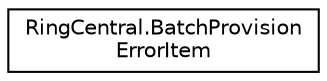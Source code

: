 digraph "Graphical Class Hierarchy"
{
 // LATEX_PDF_SIZE
  edge [fontname="Helvetica",fontsize="10",labelfontname="Helvetica",labelfontsize="10"];
  node [fontname="Helvetica",fontsize="10",shape=record];
  rankdir="LR";
  Node0 [label="RingCentral.BatchProvision\lErrorItem",height=0.2,width=0.4,color="black", fillcolor="white", style="filled",URL="$classRingCentral_1_1BatchProvisionErrorItem.html",tooltip=" "];
}
